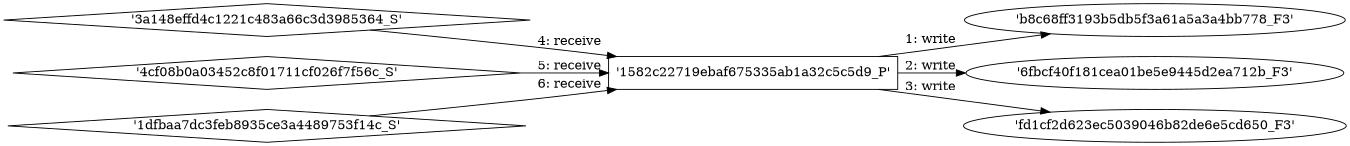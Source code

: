 digraph "D:\Learning\Paper\apt\基于CTI的攻击预警\Dataset\攻击图\ASGfromALLCTI\Gamarue, Nemucod, and JavaScript.dot" {
rankdir="LR"
size="9"
fixedsize="false"
splines="true"
nodesep=0.3
ranksep=0
fontsize=10
overlap="scalexy"
engine= "neato"
	"'b8c68ff3193b5db5f3a61a5a3a4bb778_F3'" [node_type=file shape=ellipse]
	"'1582c22719ebaf675335ab1a32c5c5d9_P'" [node_type=Process shape=box]
	"'1582c22719ebaf675335ab1a32c5c5d9_P'" -> "'b8c68ff3193b5db5f3a61a5a3a4bb778_F3'" [label="1: write"]
	"'6fbcf40f181cea01be5e9445d2ea712b_F3'" [node_type=file shape=ellipse]
	"'1582c22719ebaf675335ab1a32c5c5d9_P'" [node_type=Process shape=box]
	"'1582c22719ebaf675335ab1a32c5c5d9_P'" -> "'6fbcf40f181cea01be5e9445d2ea712b_F3'" [label="2: write"]
	"'fd1cf2d623ec5039046b82de6e5cd650_F3'" [node_type=file shape=ellipse]
	"'1582c22719ebaf675335ab1a32c5c5d9_P'" [node_type=Process shape=box]
	"'1582c22719ebaf675335ab1a32c5c5d9_P'" -> "'fd1cf2d623ec5039046b82de6e5cd650_F3'" [label="3: write"]
	"'1582c22719ebaf675335ab1a32c5c5d9_P'" [node_type=Process shape=box]
	"'3a148effd4c1221c483a66c3d3985364_S'" [node_type=Socket shape=diamond]
	"'3a148effd4c1221c483a66c3d3985364_S'" -> "'1582c22719ebaf675335ab1a32c5c5d9_P'" [label="4: receive"]
	"'1582c22719ebaf675335ab1a32c5c5d9_P'" [node_type=Process shape=box]
	"'4cf08b0a03452c8f01711cf026f7f56c_S'" [node_type=Socket shape=diamond]
	"'4cf08b0a03452c8f01711cf026f7f56c_S'" -> "'1582c22719ebaf675335ab1a32c5c5d9_P'" [label="5: receive"]
	"'1582c22719ebaf675335ab1a32c5c5d9_P'" [node_type=Process shape=box]
	"'1dfbaa7dc3feb8935ce3a4489753f14c_S'" [node_type=Socket shape=diamond]
	"'1dfbaa7dc3feb8935ce3a4489753f14c_S'" -> "'1582c22719ebaf675335ab1a32c5c5d9_P'" [label="6: receive"]
}
